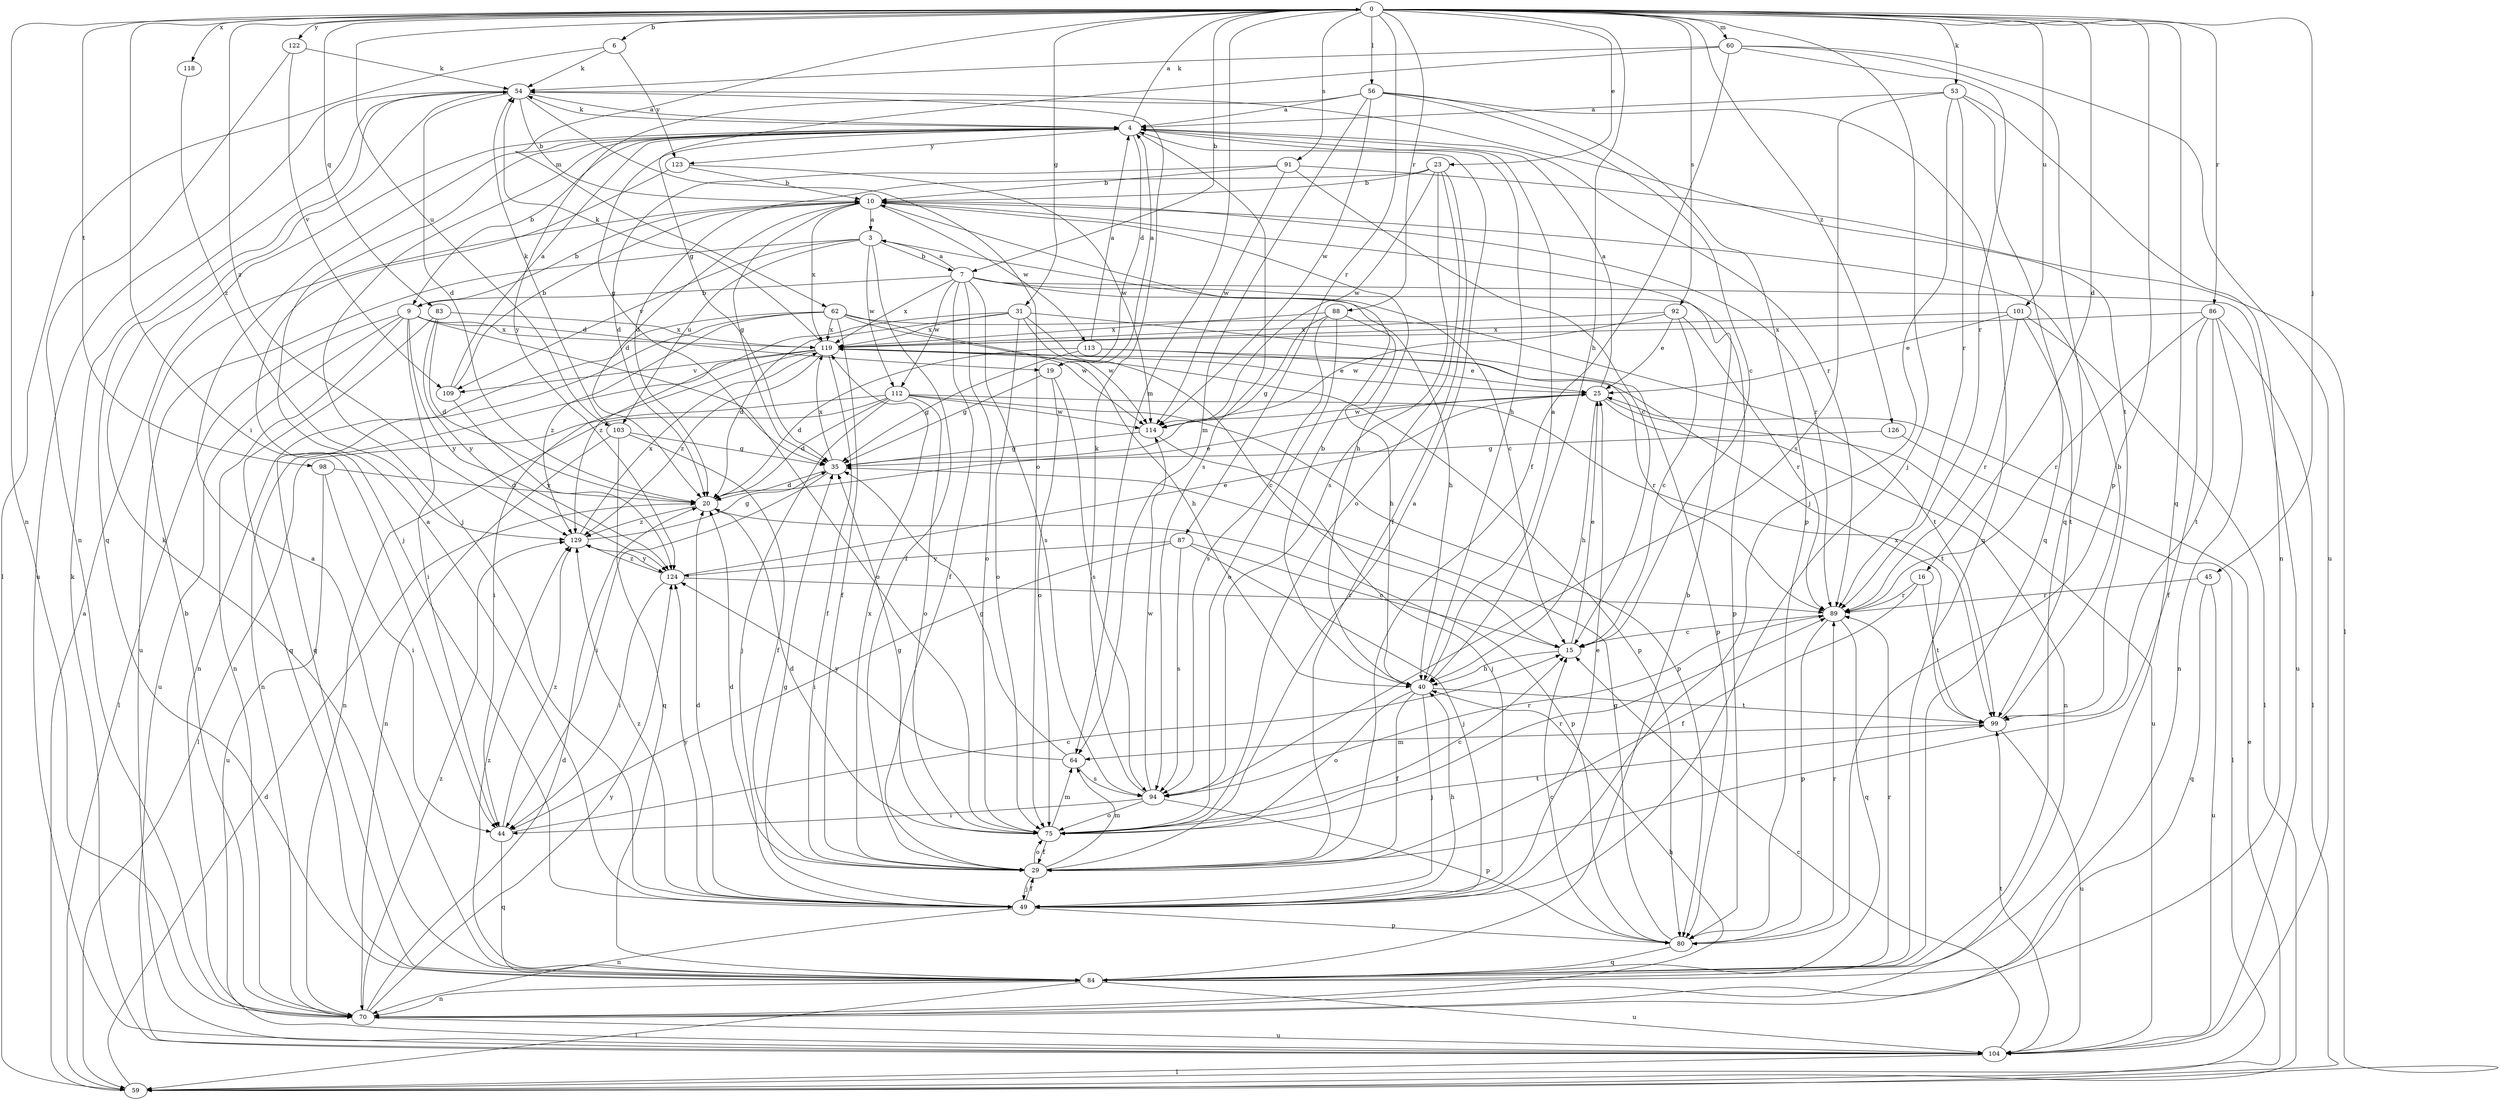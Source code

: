 strict digraph  {
0;
3;
4;
6;
7;
9;
10;
15;
16;
19;
20;
23;
25;
29;
31;
35;
40;
44;
45;
49;
53;
54;
56;
59;
60;
62;
64;
70;
75;
80;
83;
84;
86;
87;
88;
89;
91;
92;
94;
98;
99;
101;
103;
104;
109;
112;
113;
114;
118;
119;
122;
123;
124;
126;
129;
0 -> 6  [label=b];
0 -> 7  [label=b];
0 -> 16  [label=d];
0 -> 23  [label=e];
0 -> 31  [label=g];
0 -> 40  [label=h];
0 -> 44  [label=i];
0 -> 45  [label=j];
0 -> 49  [label=j];
0 -> 53  [label=k];
0 -> 56  [label=l];
0 -> 60  [label=m];
0 -> 62  [label=m];
0 -> 64  [label=m];
0 -> 70  [label=n];
0 -> 80  [label=p];
0 -> 83  [label=q];
0 -> 84  [label=q];
0 -> 86  [label=r];
0 -> 87  [label=r];
0 -> 88  [label=r];
0 -> 91  [label=s];
0 -> 92  [label=s];
0 -> 98  [label=t];
0 -> 101  [label=u];
0 -> 103  [label=u];
0 -> 118  [label=x];
0 -> 122  [label=y];
0 -> 126  [label=z];
0 -> 129  [label=z];
3 -> 7  [label=b];
3 -> 15  [label=c];
3 -> 29  [label=f];
3 -> 103  [label=u];
3 -> 104  [label=u];
3 -> 109  [label=v];
3 -> 112  [label=w];
4 -> 0  [label=a];
4 -> 9  [label=b];
4 -> 19  [label=d];
4 -> 35  [label=g];
4 -> 40  [label=h];
4 -> 49  [label=j];
4 -> 54  [label=k];
4 -> 89  [label=r];
4 -> 94  [label=s];
4 -> 123  [label=y];
6 -> 54  [label=k];
6 -> 59  [label=l];
6 -> 123  [label=y];
7 -> 3  [label=a];
7 -> 9  [label=b];
7 -> 29  [label=f];
7 -> 40  [label=h];
7 -> 75  [label=o];
7 -> 80  [label=p];
7 -> 94  [label=s];
7 -> 104  [label=u];
7 -> 112  [label=w];
7 -> 119  [label=x];
9 -> 10  [label=b];
9 -> 19  [label=d];
9 -> 44  [label=i];
9 -> 59  [label=l];
9 -> 70  [label=n];
9 -> 75  [label=o];
9 -> 104  [label=u];
9 -> 119  [label=x];
9 -> 124  [label=y];
10 -> 3  [label=a];
10 -> 20  [label=d];
10 -> 35  [label=g];
10 -> 40  [label=h];
10 -> 89  [label=r];
10 -> 113  [label=w];
10 -> 119  [label=x];
15 -> 25  [label=e];
15 -> 40  [label=h];
16 -> 29  [label=f];
16 -> 89  [label=r];
16 -> 99  [label=t];
19 -> 4  [label=a];
19 -> 35  [label=g];
19 -> 75  [label=o];
19 -> 94  [label=s];
20 -> 25  [label=e];
20 -> 80  [label=p];
20 -> 129  [label=z];
23 -> 10  [label=b];
23 -> 20  [label=d];
23 -> 29  [label=f];
23 -> 75  [label=o];
23 -> 94  [label=s];
23 -> 114  [label=w];
25 -> 4  [label=a];
25 -> 40  [label=h];
25 -> 70  [label=n];
25 -> 104  [label=u];
25 -> 114  [label=w];
29 -> 4  [label=a];
29 -> 20  [label=d];
29 -> 49  [label=j];
29 -> 64  [label=m];
29 -> 75  [label=o];
29 -> 119  [label=x];
31 -> 15  [label=c];
31 -> 20  [label=d];
31 -> 75  [label=o];
31 -> 80  [label=p];
31 -> 114  [label=w];
31 -> 119  [label=x];
31 -> 129  [label=z];
35 -> 20  [label=d];
35 -> 44  [label=i];
35 -> 119  [label=x];
40 -> 4  [label=a];
40 -> 10  [label=b];
40 -> 29  [label=f];
40 -> 49  [label=j];
40 -> 75  [label=o];
40 -> 99  [label=t];
44 -> 15  [label=c];
44 -> 84  [label=q];
44 -> 129  [label=z];
45 -> 84  [label=q];
45 -> 89  [label=r];
45 -> 104  [label=u];
49 -> 4  [label=a];
49 -> 20  [label=d];
49 -> 25  [label=e];
49 -> 29  [label=f];
49 -> 35  [label=g];
49 -> 40  [label=h];
49 -> 70  [label=n];
49 -> 80  [label=p];
49 -> 124  [label=y];
49 -> 129  [label=z];
53 -> 4  [label=a];
53 -> 49  [label=j];
53 -> 70  [label=n];
53 -> 84  [label=q];
53 -> 89  [label=r];
53 -> 94  [label=s];
54 -> 4  [label=a];
54 -> 10  [label=b];
54 -> 20  [label=d];
54 -> 75  [label=o];
54 -> 84  [label=q];
54 -> 99  [label=t];
54 -> 104  [label=u];
56 -> 4  [label=a];
56 -> 15  [label=c];
56 -> 64  [label=m];
56 -> 80  [label=p];
56 -> 84  [label=q];
56 -> 114  [label=w];
56 -> 124  [label=y];
59 -> 4  [label=a];
59 -> 20  [label=d];
59 -> 25  [label=e];
60 -> 29  [label=f];
60 -> 35  [label=g];
60 -> 54  [label=k];
60 -> 84  [label=q];
60 -> 89  [label=r];
60 -> 104  [label=u];
62 -> 29  [label=f];
62 -> 40  [label=h];
62 -> 70  [label=n];
62 -> 84  [label=q];
62 -> 99  [label=t];
62 -> 114  [label=w];
62 -> 119  [label=x];
62 -> 129  [label=z];
64 -> 35  [label=g];
64 -> 94  [label=s];
64 -> 124  [label=y];
70 -> 10  [label=b];
70 -> 20  [label=d];
70 -> 40  [label=h];
70 -> 104  [label=u];
70 -> 124  [label=y];
70 -> 129  [label=z];
75 -> 15  [label=c];
75 -> 20  [label=d];
75 -> 29  [label=f];
75 -> 35  [label=g];
75 -> 64  [label=m];
75 -> 89  [label=r];
75 -> 99  [label=t];
80 -> 15  [label=c];
80 -> 35  [label=g];
80 -> 84  [label=q];
80 -> 89  [label=r];
83 -> 20  [label=d];
83 -> 84  [label=q];
83 -> 119  [label=x];
83 -> 124  [label=y];
84 -> 4  [label=a];
84 -> 10  [label=b];
84 -> 54  [label=k];
84 -> 59  [label=l];
84 -> 70  [label=n];
84 -> 89  [label=r];
84 -> 104  [label=u];
84 -> 129  [label=z];
86 -> 29  [label=f];
86 -> 59  [label=l];
86 -> 70  [label=n];
86 -> 89  [label=r];
86 -> 99  [label=t];
86 -> 119  [label=x];
87 -> 15  [label=c];
87 -> 44  [label=i];
87 -> 49  [label=j];
87 -> 94  [label=s];
87 -> 124  [label=y];
88 -> 35  [label=g];
88 -> 40  [label=h];
88 -> 75  [label=o];
88 -> 94  [label=s];
88 -> 119  [label=x];
89 -> 15  [label=c];
89 -> 80  [label=p];
89 -> 84  [label=q];
91 -> 10  [label=b];
91 -> 15  [label=c];
91 -> 20  [label=d];
91 -> 59  [label=l];
91 -> 114  [label=w];
92 -> 15  [label=c];
92 -> 25  [label=e];
92 -> 89  [label=r];
92 -> 114  [label=w];
92 -> 119  [label=x];
94 -> 44  [label=i];
94 -> 54  [label=k];
94 -> 75  [label=o];
94 -> 80  [label=p];
94 -> 89  [label=r];
94 -> 114  [label=w];
98 -> 20  [label=d];
98 -> 44  [label=i];
98 -> 104  [label=u];
99 -> 10  [label=b];
99 -> 64  [label=m];
99 -> 104  [label=u];
99 -> 119  [label=x];
101 -> 25  [label=e];
101 -> 59  [label=l];
101 -> 89  [label=r];
101 -> 99  [label=t];
101 -> 119  [label=x];
103 -> 29  [label=f];
103 -> 35  [label=g];
103 -> 54  [label=k];
103 -> 70  [label=n];
103 -> 84  [label=q];
104 -> 15  [label=c];
104 -> 54  [label=k];
104 -> 59  [label=l];
104 -> 99  [label=t];
109 -> 4  [label=a];
109 -> 10  [label=b];
109 -> 124  [label=y];
112 -> 20  [label=d];
112 -> 49  [label=j];
112 -> 59  [label=l];
112 -> 70  [label=n];
112 -> 75  [label=o];
112 -> 80  [label=p];
112 -> 99  [label=t];
112 -> 114  [label=w];
113 -> 4  [label=a];
113 -> 20  [label=d];
113 -> 25  [label=e];
113 -> 35  [label=g];
113 -> 89  [label=r];
114 -> 35  [label=g];
114 -> 49  [label=j];
118 -> 129  [label=z];
119 -> 25  [label=e];
119 -> 29  [label=f];
119 -> 44  [label=i];
119 -> 54  [label=k];
119 -> 70  [label=n];
119 -> 80  [label=p];
119 -> 109  [label=v];
119 -> 129  [label=z];
122 -> 54  [label=k];
122 -> 70  [label=n];
122 -> 109  [label=v];
123 -> 10  [label=b];
123 -> 49  [label=j];
123 -> 114  [label=w];
124 -> 25  [label=e];
124 -> 44  [label=i];
124 -> 89  [label=r];
124 -> 129  [label=z];
126 -> 35  [label=g];
126 -> 59  [label=l];
129 -> 35  [label=g];
129 -> 119  [label=x];
129 -> 124  [label=y];
}
